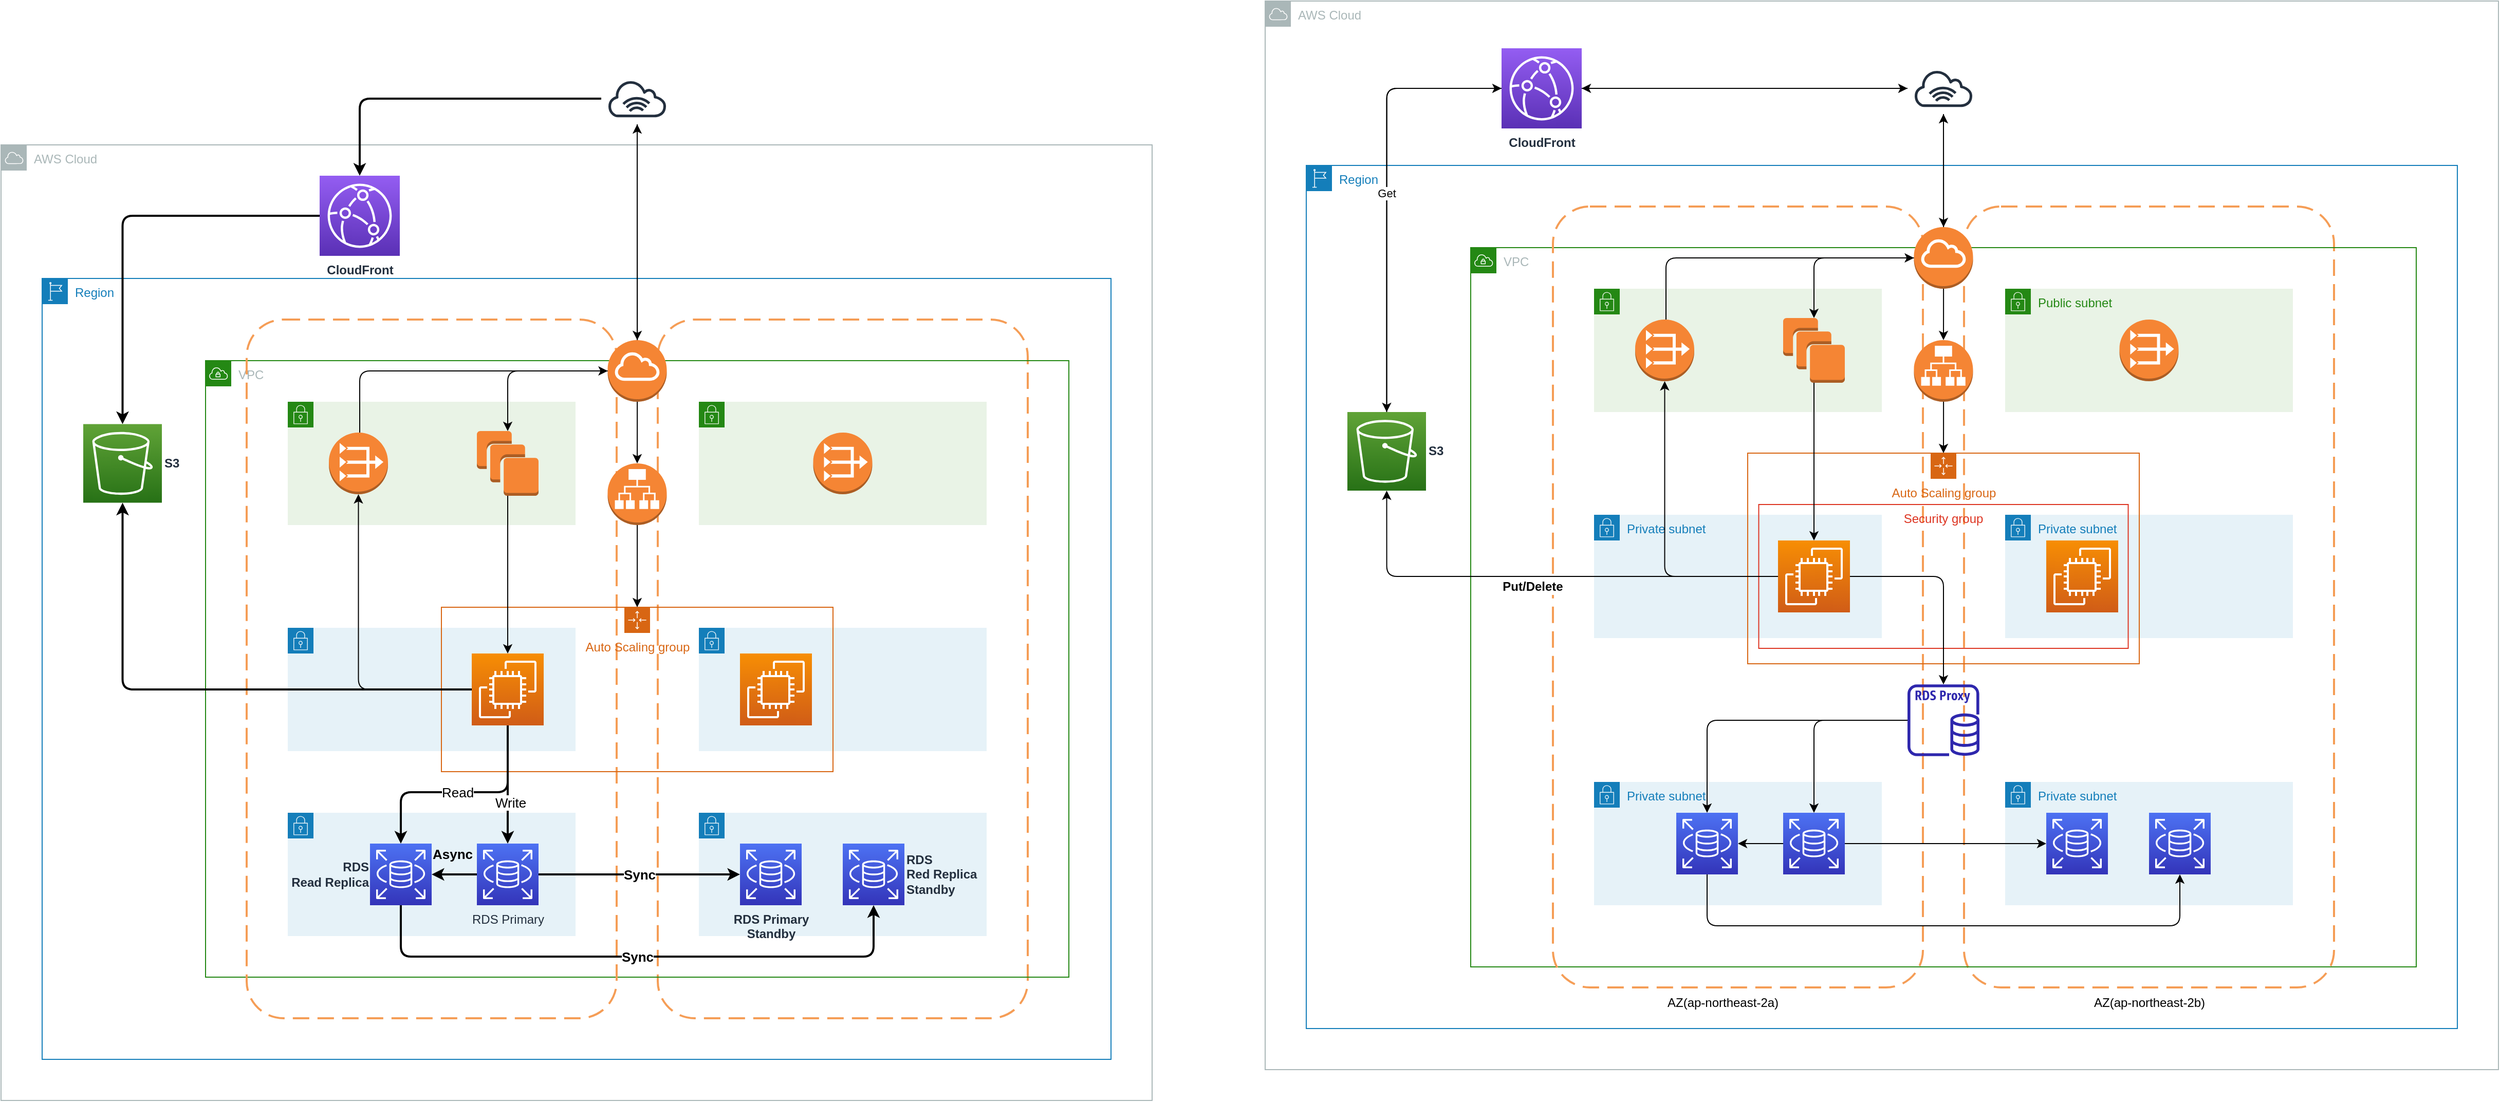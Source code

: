 <mxfile version="21.5.0" type="github">
  <diagram name="페이지-1" id="QqTQGsaNTkBBWMUroI7n">
    <mxGraphModel dx="2607" dy="2571" grid="1" gridSize="10" guides="1" tooltips="1" connect="1" arrows="1" fold="1" page="1" pageScale="1" pageWidth="827" pageHeight="1169" math="0" shadow="0">
      <root>
        <mxCell id="0" />
        <mxCell id="1" parent="0" />
        <mxCell id="NAskuRqZ72m_5OQ5X2t6-42" value="AWS Cloud" style="sketch=0;outlineConnect=0;gradientColor=none;html=1;whiteSpace=wrap;fontSize=12;fontStyle=0;shape=mxgraph.aws4.group;grIcon=mxgraph.aws4.group_aws_cloud;strokeColor=#AAB7B8;fillColor=none;verticalAlign=top;align=left;spacingLeft=30;fontColor=#AAB7B8;dashed=0;" vertex="1" parent="1">
          <mxGeometry x="1320" y="-40" width="1200" height="1040" as="geometry" />
        </mxCell>
        <mxCell id="r19DhhztpJvtwKlk5R9B-1" value="AWS Cloud" style="sketch=0;outlineConnect=0;gradientColor=none;html=1;whiteSpace=wrap;fontSize=12;fontStyle=0;shape=mxgraph.aws4.group;grIcon=mxgraph.aws4.group_aws_cloud;strokeColor=#AAB7B8;fillColor=none;verticalAlign=top;align=left;spacingLeft=30;fontColor=#AAB7B8;dashed=0;" parent="1" vertex="1">
          <mxGeometry x="90" y="100" width="1120" height="930" as="geometry" />
        </mxCell>
        <mxCell id="r19DhhztpJvtwKlk5R9B-2" value="Region" style="points=[[0,0],[0.25,0],[0.5,0],[0.75,0],[1,0],[1,0.25],[1,0.5],[1,0.75],[1,1],[0.75,1],[0.5,1],[0.25,1],[0,1],[0,0.75],[0,0.5],[0,0.25]];outlineConnect=0;gradientColor=none;html=1;whiteSpace=wrap;fontSize=12;fontStyle=0;container=1;pointerEvents=0;collapsible=0;recursiveResize=0;shape=mxgraph.aws4.group;grIcon=mxgraph.aws4.group_region;strokeColor=#147EBA;fillColor=none;verticalAlign=top;align=left;spacingLeft=30;fontColor=#147EBA;" parent="1" vertex="1">
          <mxGeometry x="130" y="230" width="1040" height="760" as="geometry" />
        </mxCell>
        <mxCell id="r19DhhztpJvtwKlk5R9B-3" value="" style="rounded=1;arcSize=10;dashed=1;strokeColor=#F59D56;fillColor=none;gradientColor=none;dashPattern=8 4;strokeWidth=2;" parent="r19DhhztpJvtwKlk5R9B-2" vertex="1">
          <mxGeometry x="599" y="40" width="360" height="680" as="geometry" />
        </mxCell>
        <mxCell id="r19DhhztpJvtwKlk5R9B-4" value="" style="points=[[0,0],[0.25,0],[0.5,0],[0.75,0],[1,0],[1,0.25],[1,0.5],[1,0.75],[1,1],[0.75,1],[0.5,1],[0.25,1],[0,1],[0,0.75],[0,0.5],[0,0.25]];outlineConnect=0;gradientColor=none;html=1;whiteSpace=wrap;fontSize=12;fontStyle=0;container=1;pointerEvents=0;collapsible=0;recursiveResize=0;shape=mxgraph.aws4.group;grIcon=mxgraph.aws4.group_security_group;grStroke=0;strokeColor=#147EBA;fillColor=#E6F2F8;verticalAlign=top;align=left;spacingLeft=30;fontColor=#147EBA;dashed=0;" parent="r19DhhztpJvtwKlk5R9B-2" vertex="1">
          <mxGeometry x="639" y="340" width="280" height="120" as="geometry" />
        </mxCell>
        <mxCell id="r19DhhztpJvtwKlk5R9B-5" value="VPC" style="points=[[0,0],[0.25,0],[0.5,0],[0.75,0],[1,0],[1,0.25],[1,0.5],[1,0.75],[1,1],[0.75,1],[0.5,1],[0.25,1],[0,1],[0,0.75],[0,0.5],[0,0.25]];outlineConnect=0;gradientColor=none;html=1;whiteSpace=wrap;fontSize=12;fontStyle=0;container=0;pointerEvents=0;collapsible=0;recursiveResize=0;shape=mxgraph.aws4.group;grIcon=mxgraph.aws4.group_vpc;strokeColor=#248814;fillColor=none;verticalAlign=top;align=left;spacingLeft=30;fontColor=#AAB7B8;dashed=0;" parent="r19DhhztpJvtwKlk5R9B-2" vertex="1">
          <mxGeometry x="159" y="80" width="840" height="600" as="geometry" />
        </mxCell>
        <mxCell id="r19DhhztpJvtwKlk5R9B-6" value="" style="sketch=0;points=[[0,0,0],[0.25,0,0],[0.5,0,0],[0.75,0,0],[1,0,0],[0,1,0],[0.25,1,0],[0.5,1,0],[0.75,1,0],[1,1,0],[0,0.25,0],[0,0.5,0],[0,0.75,0],[1,0.25,0],[1,0.5,0],[1,0.75,0]];outlineConnect=0;fontColor=#232F3E;gradientColor=#F78E04;gradientDirection=north;fillColor=#D05C17;strokeColor=#ffffff;dashed=0;verticalLabelPosition=bottom;verticalAlign=top;align=center;html=1;fontSize=12;fontStyle=0;aspect=fixed;shape=mxgraph.aws4.resourceIcon;resIcon=mxgraph.aws4.ec2;" parent="r19DhhztpJvtwKlk5R9B-2" vertex="1">
          <mxGeometry x="679" y="365" width="70" height="70" as="geometry" />
        </mxCell>
        <mxCell id="r19DhhztpJvtwKlk5R9B-7" value="" style="points=[[0,0],[0.25,0],[0.5,0],[0.75,0],[1,0],[1,0.25],[1,0.5],[1,0.75],[1,1],[0.75,1],[0.5,1],[0.25,1],[0,1],[0,0.75],[0,0.5],[0,0.25]];outlineConnect=0;gradientColor=none;html=1;whiteSpace=wrap;fontSize=12;fontStyle=0;container=1;pointerEvents=0;collapsible=0;recursiveResize=0;shape=mxgraph.aws4.group;grIcon=mxgraph.aws4.group_security_group;grStroke=0;strokeColor=#248814;fillColor=#E9F3E6;verticalAlign=top;align=left;spacingLeft=30;fontColor=#248814;dashed=0;" parent="r19DhhztpJvtwKlk5R9B-2" vertex="1">
          <mxGeometry x="639" y="120" width="280" height="120" as="geometry" />
        </mxCell>
        <mxCell id="r19DhhztpJvtwKlk5R9B-8" value="" style="outlineConnect=0;dashed=0;verticalLabelPosition=bottom;verticalAlign=top;align=center;html=1;shape=mxgraph.aws3.vpc_nat_gateway;fillColor=#F58534;gradientColor=none;" parent="r19DhhztpJvtwKlk5R9B-2" vertex="1">
          <mxGeometry x="750.25" y="150" width="57.5" height="60" as="geometry" />
        </mxCell>
        <mxCell id="r19DhhztpJvtwKlk5R9B-9" value="" style="points=[[0,0],[0.25,0],[0.5,0],[0.75,0],[1,0],[1,0.25],[1,0.5],[1,0.75],[1,1],[0.75,1],[0.5,1],[0.25,1],[0,1],[0,0.75],[0,0.5],[0,0.25]];outlineConnect=0;gradientColor=none;html=1;whiteSpace=wrap;fontSize=12;fontStyle=0;container=1;pointerEvents=0;collapsible=0;recursiveResize=0;shape=mxgraph.aws4.group;grIcon=mxgraph.aws4.group_security_group;grStroke=0;strokeColor=#147EBA;fillColor=#E6F2F8;verticalAlign=top;align=left;spacingLeft=30;fontColor=#147EBA;dashed=0;" parent="r19DhhztpJvtwKlk5R9B-2" vertex="1">
          <mxGeometry x="639" y="520" width="280" height="120" as="geometry" />
        </mxCell>
        <mxCell id="r19DhhztpJvtwKlk5R9B-10" value="RDS Primary&lt;br&gt;Standby" style="sketch=0;points=[[0,0,0],[0.25,0,0],[0.5,0,0],[0.75,0,0],[1,0,0],[0,1,0],[0.25,1,0],[0.5,1,0],[0.75,1,0],[1,1,0],[0,0.25,0],[0,0.5,0],[0,0.75,0],[1,0.25,0],[1,0.5,0],[1,0.75,0]];outlineConnect=0;fontColor=#232F3E;gradientColor=#4D72F3;gradientDirection=north;fillColor=#3334B9;strokeColor=#ffffff;dashed=0;verticalLabelPosition=bottom;verticalAlign=top;align=center;html=1;fontSize=12;fontStyle=1;aspect=fixed;shape=mxgraph.aws4.resourceIcon;resIcon=mxgraph.aws4.rds;" parent="r19DhhztpJvtwKlk5R9B-2" vertex="1">
          <mxGeometry x="679" y="550" width="60" height="60" as="geometry" />
        </mxCell>
        <mxCell id="r19DhhztpJvtwKlk5R9B-11" value="RDS&lt;br&gt;Red Replica&lt;br&gt;Standby" style="sketch=0;points=[[0,0,0],[0.25,0,0],[0.5,0,0],[0.75,0,0],[1,0,0],[0,1,0],[0.25,1,0],[0.5,1,0],[0.75,1,0],[1,1,0],[0,0.25,0],[0,0.5,0],[0,0.75,0],[1,0.25,0],[1,0.5,0],[1,0.75,0]];outlineConnect=0;fontColor=#232F3E;gradientColor=#4D72F3;gradientDirection=north;fillColor=#3334B9;strokeColor=#ffffff;dashed=0;verticalLabelPosition=middle;verticalAlign=middle;align=left;html=1;fontSize=12;fontStyle=1;aspect=fixed;shape=mxgraph.aws4.resourceIcon;resIcon=mxgraph.aws4.rds;labelPosition=right;" parent="r19DhhztpJvtwKlk5R9B-2" vertex="1">
          <mxGeometry x="779" y="550" width="60" height="60" as="geometry" />
        </mxCell>
        <mxCell id="r19DhhztpJvtwKlk5R9B-12" value="" style="rounded=1;arcSize=10;dashed=1;strokeColor=#F59D56;fillColor=none;gradientColor=none;dashPattern=8 4;strokeWidth=2;" parent="r19DhhztpJvtwKlk5R9B-2" vertex="1">
          <mxGeometry x="199" y="40" width="360" height="680" as="geometry" />
        </mxCell>
        <mxCell id="r19DhhztpJvtwKlk5R9B-13" value="" style="points=[[0,0],[0.25,0],[0.5,0],[0.75,0],[1,0],[1,0.25],[1,0.5],[1,0.75],[1,1],[0.75,1],[0.5,1],[0.25,1],[0,1],[0,0.75],[0,0.5],[0,0.25]];outlineConnect=0;gradientColor=none;html=1;whiteSpace=wrap;fontSize=12;fontStyle=0;container=1;pointerEvents=0;collapsible=0;recursiveResize=0;shape=mxgraph.aws4.group;grIcon=mxgraph.aws4.group_security_group;grStroke=0;strokeColor=#248814;fillColor=#E9F3E6;verticalAlign=top;align=left;spacingLeft=30;fontColor=#248814;dashed=0;" parent="r19DhhztpJvtwKlk5R9B-2" vertex="1">
          <mxGeometry x="239" y="120" width="280" height="120" as="geometry" />
        </mxCell>
        <mxCell id="r19DhhztpJvtwKlk5R9B-14" value="" style="outlineConnect=0;dashed=0;verticalLabelPosition=bottom;verticalAlign=top;align=center;html=1;shape=mxgraph.aws3.instances;fillColor=#F58534;gradientColor=none;" parent="r19DhhztpJvtwKlk5R9B-13" vertex="1">
          <mxGeometry x="184" y="28.5" width="60" height="63" as="geometry" />
        </mxCell>
        <mxCell id="r19DhhztpJvtwKlk5R9B-15" value="" style="points=[[0,0],[0.25,0],[0.5,0],[0.75,0],[1,0],[1,0.25],[1,0.5],[1,0.75],[1,1],[0.75,1],[0.5,1],[0.25,1],[0,1],[0,0.75],[0,0.5],[0,0.25]];outlineConnect=0;gradientColor=none;html=1;whiteSpace=wrap;fontSize=12;fontStyle=0;container=1;pointerEvents=0;collapsible=0;recursiveResize=0;shape=mxgraph.aws4.group;grIcon=mxgraph.aws4.group_security_group;grStroke=0;strokeColor=#147EBA;fillColor=#E6F2F8;verticalAlign=top;align=left;spacingLeft=30;fontColor=#147EBA;dashed=0;" parent="r19DhhztpJvtwKlk5R9B-2" vertex="1">
          <mxGeometry x="239" y="340" width="280" height="120" as="geometry" />
        </mxCell>
        <mxCell id="r19DhhztpJvtwKlk5R9B-16" value="" style="outlineConnect=0;dashed=0;verticalLabelPosition=bottom;verticalAlign=top;align=center;html=1;shape=mxgraph.aws3.vpc_nat_gateway;fillColor=#F58534;gradientColor=none;" parent="r19DhhztpJvtwKlk5R9B-2" vertex="1">
          <mxGeometry x="279" y="150" width="57.5" height="60" as="geometry" />
        </mxCell>
        <mxCell id="r19DhhztpJvtwKlk5R9B-17" value="Auto Scaling group" style="points=[[0,0],[0.25,0],[0.5,0],[0.75,0],[1,0],[1,0.25],[1,0.5],[1,0.75],[1,1],[0.75,1],[0.5,1],[0.25,1],[0,1],[0,0.75],[0,0.5],[0,0.25]];outlineConnect=0;gradientColor=none;html=1;whiteSpace=wrap;fontSize=12;fontStyle=0;container=1;pointerEvents=0;collapsible=0;recursiveResize=0;shape=mxgraph.aws4.groupCenter;grIcon=mxgraph.aws4.group_auto_scaling_group;grStroke=1;strokeColor=#D86613;fillColor=none;verticalAlign=top;align=center;fontColor=#D86613;spacingTop=25;" parent="r19DhhztpJvtwKlk5R9B-2" vertex="1">
          <mxGeometry x="388.5" y="320" width="381" height="160" as="geometry" />
        </mxCell>
        <mxCell id="r19DhhztpJvtwKlk5R9B-18" style="edgeStyle=orthogonalEdgeStyle;rounded=1;orthogonalLoop=1;jettySize=auto;html=1;" parent="r19DhhztpJvtwKlk5R9B-2" source="r19DhhztpJvtwKlk5R9B-31" target="r19DhhztpJvtwKlk5R9B-16" edge="1">
          <mxGeometry relative="1" as="geometry" />
        </mxCell>
        <mxCell id="r19DhhztpJvtwKlk5R9B-19" style="edgeStyle=orthogonalEdgeStyle;rounded=0;orthogonalLoop=1;jettySize=auto;html=1;" parent="r19DhhztpJvtwKlk5R9B-2" source="r19DhhztpJvtwKlk5R9B-14" target="r19DhhztpJvtwKlk5R9B-31" edge="1">
          <mxGeometry relative="1" as="geometry" />
        </mxCell>
        <mxCell id="r19DhhztpJvtwKlk5R9B-20" value="" style="outlineConnect=0;dashed=0;verticalLabelPosition=bottom;verticalAlign=top;align=center;html=1;shape=mxgraph.aws3.internet_gateway;fillColor=#F58534;gradientColor=none;" parent="r19DhhztpJvtwKlk5R9B-2" vertex="1">
          <mxGeometry x="550.25" y="60" width="57.5" height="60" as="geometry" />
        </mxCell>
        <mxCell id="r19DhhztpJvtwKlk5R9B-21" style="edgeStyle=orthogonalEdgeStyle;rounded=1;orthogonalLoop=1;jettySize=auto;html=1;entryX=0;entryY=0.5;entryDx=0;entryDy=0;entryPerimeter=0;" parent="r19DhhztpJvtwKlk5R9B-2" source="r19DhhztpJvtwKlk5R9B-16" target="r19DhhztpJvtwKlk5R9B-20" edge="1">
          <mxGeometry relative="1" as="geometry">
            <Array as="points">
              <mxPoint x="309" y="90" />
            </Array>
          </mxGeometry>
        </mxCell>
        <mxCell id="r19DhhztpJvtwKlk5R9B-22" style="edgeStyle=orthogonalEdgeStyle;rounded=1;orthogonalLoop=1;jettySize=auto;html=1;" parent="r19DhhztpJvtwKlk5R9B-2" source="r19DhhztpJvtwKlk5R9B-20" target="r19DhhztpJvtwKlk5R9B-14" edge="1">
          <mxGeometry relative="1" as="geometry" />
        </mxCell>
        <mxCell id="r19DhhztpJvtwKlk5R9B-23" value="" style="points=[[0,0],[0.25,0],[0.5,0],[0.75,0],[1,0],[1,0.25],[1,0.5],[1,0.75],[1,1],[0.75,1],[0.5,1],[0.25,1],[0,1],[0,0.75],[0,0.5],[0,0.25]];outlineConnect=0;gradientColor=none;html=1;whiteSpace=wrap;fontSize=12;fontStyle=0;container=1;pointerEvents=0;collapsible=0;recursiveResize=0;shape=mxgraph.aws4.group;grIcon=mxgraph.aws4.group_security_group;grStroke=0;strokeColor=#147EBA;fillColor=#E6F2F8;verticalAlign=top;align=left;spacingLeft=30;fontColor=#147EBA;dashed=0;" parent="r19DhhztpJvtwKlk5R9B-2" vertex="1">
          <mxGeometry x="239" y="520" width="280" height="120" as="geometry" />
        </mxCell>
        <mxCell id="r19DhhztpJvtwKlk5R9B-24" value="" style="outlineConnect=0;dashed=0;verticalLabelPosition=middle;verticalAlign=middle;align=left;html=1;shape=mxgraph.aws3.application_load_balancer;fillColor=#F58534;gradientColor=none;labelPosition=right;" parent="r19DhhztpJvtwKlk5R9B-2" vertex="1">
          <mxGeometry x="550.25" y="180" width="57.5" height="60" as="geometry" />
        </mxCell>
        <mxCell id="r19DhhztpJvtwKlk5R9B-25" style="edgeStyle=orthogonalEdgeStyle;rounded=0;orthogonalLoop=1;jettySize=auto;html=1;" parent="r19DhhztpJvtwKlk5R9B-2" source="r19DhhztpJvtwKlk5R9B-24" target="r19DhhztpJvtwKlk5R9B-17" edge="1">
          <mxGeometry relative="1" as="geometry" />
        </mxCell>
        <mxCell id="r19DhhztpJvtwKlk5R9B-26" style="edgeStyle=orthogonalEdgeStyle;rounded=0;orthogonalLoop=1;jettySize=auto;html=1;entryX=0.5;entryY=0;entryDx=0;entryDy=0;entryPerimeter=0;" parent="r19DhhztpJvtwKlk5R9B-2" source="r19DhhztpJvtwKlk5R9B-20" target="r19DhhztpJvtwKlk5R9B-24" edge="1">
          <mxGeometry relative="1" as="geometry" />
        </mxCell>
        <mxCell id="r19DhhztpJvtwKlk5R9B-27" value="Async" style="edgeStyle=orthogonalEdgeStyle;rounded=0;orthogonalLoop=1;jettySize=auto;html=1;labelBackgroundColor=none;fontSize=13;fontStyle=1;strokeWidth=2;" parent="r19DhhztpJvtwKlk5R9B-2" source="r19DhhztpJvtwKlk5R9B-28" target="r19DhhztpJvtwKlk5R9B-34" edge="1">
          <mxGeometry x="0.091" y="-20" relative="1" as="geometry">
            <mxPoint as="offset" />
          </mxGeometry>
        </mxCell>
        <mxCell id="r19DhhztpJvtwKlk5R9B-28" value="RDS Primary" style="sketch=0;points=[[0,0,0],[0.25,0,0],[0.5,0,0],[0.75,0,0],[1,0,0],[0,1,0],[0.25,1,0],[0.5,1,0],[0.75,1,0],[1,1,0],[0,0.25,0],[0,0.5,0],[0,0.75,0],[1,0.25,0],[1,0.5,0],[1,0.75,0]];outlineConnect=0;fontColor=#232F3E;gradientColor=#4D72F3;gradientDirection=north;fillColor=#3334B9;strokeColor=#ffffff;dashed=0;verticalLabelPosition=bottom;verticalAlign=top;align=center;html=1;fontSize=12;fontStyle=0;aspect=fixed;shape=mxgraph.aws4.resourceIcon;resIcon=mxgraph.aws4.rds;" parent="r19DhhztpJvtwKlk5R9B-2" vertex="1">
          <mxGeometry x="423" y="550" width="60" height="60" as="geometry" />
        </mxCell>
        <mxCell id="r19DhhztpJvtwKlk5R9B-29" value="Read" style="edgeStyle=orthogonalEdgeStyle;rounded=1;orthogonalLoop=1;jettySize=auto;html=1;fontSize=13;strokeWidth=2;" parent="r19DhhztpJvtwKlk5R9B-2" source="r19DhhztpJvtwKlk5R9B-31" target="r19DhhztpJvtwKlk5R9B-34" edge="1">
          <mxGeometry x="0.043" relative="1" as="geometry">
            <Array as="points">
              <mxPoint x="453" y="500" />
              <mxPoint x="349" y="500" />
            </Array>
            <mxPoint as="offset" />
          </mxGeometry>
        </mxCell>
        <mxCell id="r19DhhztpJvtwKlk5R9B-30" style="edgeStyle=orthogonalEdgeStyle;rounded=1;orthogonalLoop=1;jettySize=auto;html=1;strokeWidth=2;" parent="r19DhhztpJvtwKlk5R9B-2" source="r19DhhztpJvtwKlk5R9B-31" target="r19DhhztpJvtwKlk5R9B-33" edge="1">
          <mxGeometry relative="1" as="geometry" />
        </mxCell>
        <mxCell id="r19DhhztpJvtwKlk5R9B-31" value="" style="sketch=0;points=[[0,0,0],[0.25,0,0],[0.5,0,0],[0.75,0,0],[1,0,0],[0,1,0],[0.25,1,0],[0.5,1,0],[0.75,1,0],[1,1,0],[0,0.25,0],[0,0.5,0],[0,0.75,0],[1,0.25,0],[1,0.5,0],[1,0.75,0]];outlineConnect=0;fontColor=#232F3E;gradientColor=#F78E04;gradientDirection=north;fillColor=#D05C17;strokeColor=#ffffff;dashed=0;verticalLabelPosition=bottom;verticalAlign=top;align=center;html=1;fontSize=12;fontStyle=0;aspect=fixed;shape=mxgraph.aws4.resourceIcon;resIcon=mxgraph.aws4.ec2;" parent="r19DhhztpJvtwKlk5R9B-2" vertex="1">
          <mxGeometry x="418" y="365" width="70" height="70" as="geometry" />
        </mxCell>
        <mxCell id="r19DhhztpJvtwKlk5R9B-32" value="Write" style="edgeStyle=orthogonalEdgeStyle;rounded=0;orthogonalLoop=1;jettySize=auto;html=1;entryX=0.5;entryY=0;entryDx=0;entryDy=0;entryPerimeter=0;align=left;fontSize=13;strokeWidth=2;" parent="r19DhhztpJvtwKlk5R9B-2" source="r19DhhztpJvtwKlk5R9B-31" target="r19DhhztpJvtwKlk5R9B-28" edge="1">
          <mxGeometry x="0.304" y="-14" relative="1" as="geometry">
            <mxPoint as="offset" />
          </mxGeometry>
        </mxCell>
        <mxCell id="r19DhhztpJvtwKlk5R9B-33" value="&lt;b&gt;S3&lt;/b&gt;" style="sketch=0;points=[[0,0,0],[0.25,0,0],[0.5,0,0],[0.75,0,0],[1,0,0],[0,1,0],[0.25,1,0],[0.5,1,0],[0.75,1,0],[1,1,0],[0,0.25,0],[0,0.5,0],[0,0.75,0],[1,0.25,0],[1,0.5,0],[1,0.75,0]];outlineConnect=0;fontColor=#232F3E;gradientColor=#60A337;gradientDirection=north;fillColor=#277116;strokeColor=#ffffff;dashed=0;verticalLabelPosition=middle;verticalAlign=middle;align=left;html=1;fontSize=12;fontStyle=0;aspect=fixed;shape=mxgraph.aws4.resourceIcon;resIcon=mxgraph.aws4.s3;labelPosition=right;" parent="r19DhhztpJvtwKlk5R9B-2" vertex="1">
          <mxGeometry x="40" y="141.75" width="76.5" height="76.5" as="geometry" />
        </mxCell>
        <mxCell id="r19DhhztpJvtwKlk5R9B-34" value="RDS&lt;br&gt;Read Replica" style="sketch=0;points=[[0,0,0],[0.25,0,0],[0.5,0,0],[0.75,0,0],[1,0,0],[0,1,0],[0.25,1,0],[0.5,1,0],[0.75,1,0],[1,1,0],[0,0.25,0],[0,0.5,0],[0,0.75,0],[1,0.25,0],[1,0.5,0],[1,0.75,0]];outlineConnect=0;fontColor=#232F3E;gradientColor=#4D72F3;gradientDirection=north;fillColor=#3334B9;strokeColor=#ffffff;dashed=0;verticalLabelPosition=middle;verticalAlign=middle;align=right;html=1;fontSize=12;fontStyle=1;aspect=fixed;shape=mxgraph.aws4.resourceIcon;resIcon=mxgraph.aws4.rds;labelPosition=left;" parent="r19DhhztpJvtwKlk5R9B-2" vertex="1">
          <mxGeometry x="319" y="550" width="60" height="60" as="geometry" />
        </mxCell>
        <mxCell id="r19DhhztpJvtwKlk5R9B-35" value="Sync" style="edgeStyle=orthogonalEdgeStyle;rounded=1;orthogonalLoop=1;jettySize=auto;html=1;entryX=0.5;entryY=1;entryDx=0;entryDy=0;entryPerimeter=0;fontSize=13;fontStyle=1;strokeWidth=2;" parent="r19DhhztpJvtwKlk5R9B-2" source="r19DhhztpJvtwKlk5R9B-34" target="r19DhhztpJvtwKlk5R9B-11" edge="1">
          <mxGeometry relative="1" as="geometry">
            <Array as="points">
              <mxPoint x="349" y="660" />
              <mxPoint x="809" y="660" />
            </Array>
          </mxGeometry>
        </mxCell>
        <mxCell id="r19DhhztpJvtwKlk5R9B-36" value="Sync" style="edgeStyle=orthogonalEdgeStyle;rounded=0;orthogonalLoop=1;jettySize=auto;html=1;entryX=0;entryY=0.5;entryDx=0;entryDy=0;entryPerimeter=0;fontSize=13;fontStyle=1;strokeWidth=2;" parent="r19DhhztpJvtwKlk5R9B-2" source="r19DhhztpJvtwKlk5R9B-28" target="r19DhhztpJvtwKlk5R9B-10" edge="1">
          <mxGeometry relative="1" as="geometry" />
        </mxCell>
        <mxCell id="r19DhhztpJvtwKlk5R9B-37" style="edgeStyle=orthogonalEdgeStyle;rounded=0;orthogonalLoop=1;jettySize=auto;html=1;" parent="1" source="r19DhhztpJvtwKlk5R9B-39" target="r19DhhztpJvtwKlk5R9B-20" edge="1">
          <mxGeometry relative="1" as="geometry" />
        </mxCell>
        <mxCell id="r19DhhztpJvtwKlk5R9B-38" style="edgeStyle=orthogonalEdgeStyle;rounded=1;orthogonalLoop=1;jettySize=auto;html=1;strokeWidth=2;" parent="1" source="r19DhhztpJvtwKlk5R9B-39" target="r19DhhztpJvtwKlk5R9B-42" edge="1">
          <mxGeometry relative="1" as="geometry" />
        </mxCell>
        <mxCell id="r19DhhztpJvtwKlk5R9B-39" value="" style="sketch=0;outlineConnect=0;fontColor=#232F3E;gradientColor=none;strokeColor=#232F3E;fillColor=#ffffff;dashed=0;verticalLabelPosition=bottom;verticalAlign=top;align=center;html=1;fontSize=12;fontStyle=0;shape=mxgraph.aws4.resourceIcon;resIcon=mxgraph.aws4.internet_alt1;" parent="1" vertex="1">
          <mxGeometry x="674" y="30" width="70" height="50" as="geometry" />
        </mxCell>
        <mxCell id="r19DhhztpJvtwKlk5R9B-40" style="edgeStyle=orthogonalEdgeStyle;rounded=0;orthogonalLoop=1;jettySize=auto;html=1;" parent="1" source="r19DhhztpJvtwKlk5R9B-20" target="r19DhhztpJvtwKlk5R9B-39" edge="1">
          <mxGeometry relative="1" as="geometry" />
        </mxCell>
        <mxCell id="r19DhhztpJvtwKlk5R9B-41" style="edgeStyle=orthogonalEdgeStyle;rounded=1;orthogonalLoop=1;jettySize=auto;html=1;strokeWidth=2;" parent="1" source="r19DhhztpJvtwKlk5R9B-42" target="r19DhhztpJvtwKlk5R9B-33" edge="1">
          <mxGeometry relative="1" as="geometry" />
        </mxCell>
        <mxCell id="r19DhhztpJvtwKlk5R9B-42" value="&lt;b&gt;CloudFront&lt;/b&gt;" style="sketch=0;points=[[0,0,0],[0.25,0,0],[0.5,0,0],[0.75,0,0],[1,0,0],[0,1,0],[0.25,1,0],[0.5,1,0],[0.75,1,0],[1,1,0],[0,0.25,0],[0,0.5,0],[0,0.75,0],[1,0.25,0],[1,0.5,0],[1,0.75,0]];outlineConnect=0;fontColor=#232F3E;gradientColor=#945DF2;gradientDirection=north;fillColor=#5A30B5;strokeColor=#ffffff;dashed=0;verticalLabelPosition=bottom;verticalAlign=top;align=center;html=1;fontSize=12;fontStyle=0;aspect=fixed;shape=mxgraph.aws4.resourceIcon;resIcon=mxgraph.aws4.cloudfront;" parent="1" vertex="1">
          <mxGeometry x="400" y="130" width="78" height="78" as="geometry" />
        </mxCell>
        <mxCell id="NAskuRqZ72m_5OQ5X2t6-1" value="Region" style="points=[[0,0],[0.25,0],[0.5,0],[0.75,0],[1,0],[1,0.25],[1,0.5],[1,0.75],[1,1],[0.75,1],[0.5,1],[0.25,1],[0,1],[0,0.75],[0,0.5],[0,0.25]];outlineConnect=0;gradientColor=none;html=1;whiteSpace=wrap;fontSize=12;fontStyle=0;container=0;pointerEvents=0;collapsible=0;recursiveResize=0;shape=mxgraph.aws4.group;grIcon=mxgraph.aws4.group_region;strokeColor=#147EBA;fillColor=none;verticalAlign=top;align=left;spacingLeft=30;fontColor=#147EBA;" vertex="1" parent="1">
          <mxGeometry x="1360" y="120" width="1120" height="840" as="geometry" />
        </mxCell>
        <mxCell id="NAskuRqZ72m_5OQ5X2t6-39" style="edgeStyle=orthogonalEdgeStyle;rounded=0;orthogonalLoop=1;jettySize=auto;html=1;" edge="1" parent="1" source="NAskuRqZ72m_5OQ5X2t6-40" target="NAskuRqZ72m_5OQ5X2t6-14">
          <mxGeometry relative="1" as="geometry" />
        </mxCell>
        <mxCell id="NAskuRqZ72m_5OQ5X2t6-49" style="edgeStyle=orthogonalEdgeStyle;rounded=0;orthogonalLoop=1;jettySize=auto;html=1;" edge="1" parent="1" source="NAskuRqZ72m_5OQ5X2t6-40" target="NAskuRqZ72m_5OQ5X2t6-43">
          <mxGeometry relative="1" as="geometry" />
        </mxCell>
        <mxCell id="NAskuRqZ72m_5OQ5X2t6-40" value="" style="sketch=0;outlineConnect=0;fontColor=#232F3E;gradientColor=none;strokeColor=#232F3E;fillColor=#ffffff;dashed=0;verticalLabelPosition=bottom;verticalAlign=top;align=center;html=1;fontSize=12;fontStyle=0;shape=mxgraph.aws4.resourceIcon;resIcon=mxgraph.aws4.internet_alt1;" vertex="1" parent="1">
          <mxGeometry x="1945" y="20" width="70" height="50" as="geometry" />
        </mxCell>
        <mxCell id="NAskuRqZ72m_5OQ5X2t6-41" style="edgeStyle=orthogonalEdgeStyle;rounded=0;orthogonalLoop=1;jettySize=auto;html=1;" edge="1" parent="1" source="NAskuRqZ72m_5OQ5X2t6-14" target="NAskuRqZ72m_5OQ5X2t6-40">
          <mxGeometry relative="1" as="geometry" />
        </mxCell>
        <mxCell id="NAskuRqZ72m_5OQ5X2t6-48" style="edgeStyle=orthogonalEdgeStyle;rounded=1;orthogonalLoop=1;jettySize=auto;html=1;entryX=0.5;entryY=0;entryDx=0;entryDy=0;entryPerimeter=0;" edge="1" parent="1" source="NAskuRqZ72m_5OQ5X2t6-43" target="NAskuRqZ72m_5OQ5X2t6-44">
          <mxGeometry relative="1" as="geometry" />
        </mxCell>
        <mxCell id="NAskuRqZ72m_5OQ5X2t6-50" style="edgeStyle=orthogonalEdgeStyle;rounded=0;orthogonalLoop=1;jettySize=auto;html=1;" edge="1" parent="1" source="NAskuRqZ72m_5OQ5X2t6-43" target="NAskuRqZ72m_5OQ5X2t6-40">
          <mxGeometry relative="1" as="geometry" />
        </mxCell>
        <mxCell id="NAskuRqZ72m_5OQ5X2t6-43" value="&lt;b&gt;CloudFront&lt;/b&gt;" style="sketch=0;points=[[0,0,0],[0.25,0,0],[0.5,0,0],[0.75,0,0],[1,0,0],[0,1,0],[0.25,1,0],[0.5,1,0],[0.75,1,0],[1,1,0],[0,0.25,0],[0,0.5,0],[0,0.75,0],[1,0.25,0],[1,0.5,0],[1,0.75,0]];outlineConnect=0;fontColor=#232F3E;gradientColor=#945DF2;gradientDirection=north;fillColor=#5A30B5;strokeColor=#ffffff;dashed=0;verticalLabelPosition=bottom;verticalAlign=top;align=center;html=1;fontSize=12;fontStyle=0;aspect=fixed;shape=mxgraph.aws4.resourceIcon;resIcon=mxgraph.aws4.cloudfront;" vertex="1" parent="1">
          <mxGeometry x="1550" y="6" width="78" height="78" as="geometry" />
        </mxCell>
        <mxCell id="NAskuRqZ72m_5OQ5X2t6-47" value="Get" style="edgeStyle=orthogonalEdgeStyle;rounded=1;orthogonalLoop=1;jettySize=auto;html=1;entryX=0;entryY=0.5;entryDx=0;entryDy=0;entryPerimeter=0;exitX=0.5;exitY=0;exitDx=0;exitDy=0;exitPerimeter=0;" edge="1" parent="1" source="NAskuRqZ72m_5OQ5X2t6-44" target="NAskuRqZ72m_5OQ5X2t6-43">
          <mxGeometry relative="1" as="geometry">
            <Array as="points">
              <mxPoint x="1438" y="45" />
            </Array>
          </mxGeometry>
        </mxCell>
        <mxCell id="NAskuRqZ72m_5OQ5X2t6-44" value="&lt;b&gt;S3&lt;/b&gt;" style="sketch=0;points=[[0,0,0],[0.25,0,0],[0.5,0,0],[0.75,0,0],[1,0,0],[0,1,0],[0.25,1,0],[0.5,1,0],[0.75,1,0],[1,1,0],[0,0.25,0],[0,0.5,0],[0,0.75,0],[1,0.25,0],[1,0.5,0],[1,0.75,0]];outlineConnect=0;fontColor=#232F3E;gradientColor=#60A337;gradientDirection=north;fillColor=#277116;strokeColor=#ffffff;dashed=0;verticalLabelPosition=middle;verticalAlign=middle;align=left;html=1;fontSize=12;fontStyle=0;aspect=fixed;shape=mxgraph.aws4.resourceIcon;resIcon=mxgraph.aws4.s3;labelPosition=right;" vertex="1" parent="1">
          <mxGeometry x="1400" y="360" width="76.5" height="76.5" as="geometry" />
        </mxCell>
        <mxCell id="NAskuRqZ72m_5OQ5X2t6-2" value="" style="rounded=1;arcSize=10;dashed=1;strokeColor=#F59D56;fillColor=none;gradientColor=none;dashPattern=8 4;strokeWidth=2;" vertex="1" parent="1">
          <mxGeometry x="2000" y="160" width="360" height="760" as="geometry" />
        </mxCell>
        <mxCell id="NAskuRqZ72m_5OQ5X2t6-3" value="Private subnet" style="points=[[0,0],[0.25,0],[0.5,0],[0.75,0],[1,0],[1,0.25],[1,0.5],[1,0.75],[1,1],[0.75,1],[0.5,1],[0.25,1],[0,1],[0,0.75],[0,0.5],[0,0.25]];outlineConnect=0;gradientColor=none;html=1;whiteSpace=wrap;fontSize=12;fontStyle=0;container=1;pointerEvents=0;collapsible=0;recursiveResize=0;shape=mxgraph.aws4.group;grIcon=mxgraph.aws4.group_security_group;grStroke=0;strokeColor=#147EBA;fillColor=#E6F2F8;verticalAlign=top;align=left;spacingLeft=30;fontColor=#147EBA;dashed=0;" vertex="1" parent="1">
          <mxGeometry x="2040" y="460" width="280" height="120" as="geometry" />
        </mxCell>
        <mxCell id="NAskuRqZ72m_5OQ5X2t6-4" value="VPC" style="points=[[0,0],[0.25,0],[0.5,0],[0.75,0],[1,0],[1,0.25],[1,0.5],[1,0.75],[1,1],[0.75,1],[0.5,1],[0.25,1],[0,1],[0,0.75],[0,0.5],[0,0.25]];outlineConnect=0;gradientColor=none;html=1;whiteSpace=wrap;fontSize=12;fontStyle=0;container=1;pointerEvents=0;collapsible=0;recursiveResize=0;shape=mxgraph.aws4.group;grIcon=mxgraph.aws4.group_vpc;strokeColor=#248814;fillColor=none;verticalAlign=top;align=left;spacingLeft=30;fontColor=#AAB7B8;dashed=0;" vertex="1" parent="1">
          <mxGeometry x="1520" y="200" width="920" height="700" as="geometry" />
        </mxCell>
        <mxCell id="NAskuRqZ72m_5OQ5X2t6-5" value="" style="rounded=1;arcSize=10;dashed=1;strokeColor=#F59D56;fillColor=none;gradientColor=none;dashPattern=8 4;strokeWidth=2;" vertex="1" parent="NAskuRqZ72m_5OQ5X2t6-4">
          <mxGeometry x="80" y="-40" width="360" height="760" as="geometry" />
        </mxCell>
        <mxCell id="NAskuRqZ72m_5OQ5X2t6-6" value="" style="points=[[0,0],[0.25,0],[0.5,0],[0.75,0],[1,0],[1,0.25],[1,0.5],[1,0.75],[1,1],[0.75,1],[0.5,1],[0.25,1],[0,1],[0,0.75],[0,0.5],[0,0.25]];outlineConnect=0;gradientColor=none;html=1;whiteSpace=wrap;fontSize=12;fontStyle=0;container=1;pointerEvents=0;collapsible=0;recursiveResize=0;shape=mxgraph.aws4.group;grIcon=mxgraph.aws4.group_security_group;grStroke=0;strokeColor=#248814;fillColor=#E9F3E6;verticalAlign=top;align=left;spacingLeft=30;fontColor=#248814;dashed=0;" vertex="1" parent="NAskuRqZ72m_5OQ5X2t6-4">
          <mxGeometry x="120" y="40" width="280" height="120" as="geometry" />
        </mxCell>
        <mxCell id="NAskuRqZ72m_5OQ5X2t6-7" value="" style="outlineConnect=0;dashed=0;verticalLabelPosition=bottom;verticalAlign=top;align=center;html=1;shape=mxgraph.aws3.instances;fillColor=#F58534;gradientColor=none;" vertex="1" parent="NAskuRqZ72m_5OQ5X2t6-6">
          <mxGeometry x="184" y="28.5" width="60" height="63" as="geometry" />
        </mxCell>
        <mxCell id="NAskuRqZ72m_5OQ5X2t6-8" value="Private subnet" style="points=[[0,0],[0.25,0],[0.5,0],[0.75,0],[1,0],[1,0.25],[1,0.5],[1,0.75],[1,1],[0.75,1],[0.5,1],[0.25,1],[0,1],[0,0.75],[0,0.5],[0,0.25]];outlineConnect=0;gradientColor=none;html=1;whiteSpace=wrap;fontSize=12;fontStyle=0;container=1;pointerEvents=0;collapsible=0;recursiveResize=0;shape=mxgraph.aws4.group;grIcon=mxgraph.aws4.group_security_group;grStroke=0;strokeColor=#147EBA;fillColor=#E6F2F8;verticalAlign=top;align=left;spacingLeft=30;fontColor=#147EBA;dashed=0;" vertex="1" parent="NAskuRqZ72m_5OQ5X2t6-4">
          <mxGeometry x="120" y="260" width="280" height="120" as="geometry" />
        </mxCell>
        <mxCell id="NAskuRqZ72m_5OQ5X2t6-9" value="" style="outlineConnect=0;dashed=0;verticalLabelPosition=bottom;verticalAlign=top;align=center;html=1;shape=mxgraph.aws3.vpc_nat_gateway;fillColor=#F58534;gradientColor=none;" vertex="1" parent="NAskuRqZ72m_5OQ5X2t6-4">
          <mxGeometry x="160" y="70" width="57.5" height="60" as="geometry" />
        </mxCell>
        <mxCell id="NAskuRqZ72m_5OQ5X2t6-10" value="Auto Scaling group" style="points=[[0,0],[0.25,0],[0.5,0],[0.75,0],[1,0],[1,0.25],[1,0.5],[1,0.75],[1,1],[0.75,1],[0.5,1],[0.25,1],[0,1],[0,0.75],[0,0.5],[0,0.25]];outlineConnect=0;gradientColor=none;html=1;whiteSpace=wrap;fontSize=12;fontStyle=0;container=1;pointerEvents=0;collapsible=0;recursiveResize=0;shape=mxgraph.aws4.groupCenter;grIcon=mxgraph.aws4.group_auto_scaling_group;grStroke=1;strokeColor=#D86613;fillColor=none;verticalAlign=top;align=center;fontColor=#D86613;spacingTop=25;" vertex="1" parent="NAskuRqZ72m_5OQ5X2t6-4">
          <mxGeometry x="269.5" y="200" width="381" height="205" as="geometry" />
        </mxCell>
        <mxCell id="NAskuRqZ72m_5OQ5X2t6-11" style="edgeStyle=orthogonalEdgeStyle;rounded=1;orthogonalLoop=1;jettySize=auto;html=1;" edge="1" parent="NAskuRqZ72m_5OQ5X2t6-4" source="NAskuRqZ72m_5OQ5X2t6-24" target="NAskuRqZ72m_5OQ5X2t6-9">
          <mxGeometry relative="1" as="geometry" />
        </mxCell>
        <mxCell id="NAskuRqZ72m_5OQ5X2t6-12" value="Security group" style="fillColor=none;strokeColor=#DD3522;verticalAlign=top;fontStyle=0;fontColor=#DD3522;whiteSpace=wrap;html=1;" vertex="1" parent="NAskuRqZ72m_5OQ5X2t6-4">
          <mxGeometry x="280.25" y="250" width="359.5" height="140" as="geometry" />
        </mxCell>
        <mxCell id="NAskuRqZ72m_5OQ5X2t6-13" style="edgeStyle=orthogonalEdgeStyle;rounded=0;orthogonalLoop=1;jettySize=auto;html=1;" edge="1" parent="NAskuRqZ72m_5OQ5X2t6-4" source="NAskuRqZ72m_5OQ5X2t6-7" target="NAskuRqZ72m_5OQ5X2t6-24">
          <mxGeometry relative="1" as="geometry" />
        </mxCell>
        <mxCell id="NAskuRqZ72m_5OQ5X2t6-14" value="" style="outlineConnect=0;dashed=0;verticalLabelPosition=bottom;verticalAlign=top;align=center;html=1;shape=mxgraph.aws3.internet_gateway;fillColor=#F58534;gradientColor=none;" vertex="1" parent="NAskuRqZ72m_5OQ5X2t6-4">
          <mxGeometry x="431.25" y="-20" width="57.5" height="60" as="geometry" />
        </mxCell>
        <mxCell id="NAskuRqZ72m_5OQ5X2t6-15" style="edgeStyle=orthogonalEdgeStyle;rounded=1;orthogonalLoop=1;jettySize=auto;html=1;entryX=0;entryY=0.5;entryDx=0;entryDy=0;entryPerimeter=0;" edge="1" parent="NAskuRqZ72m_5OQ5X2t6-4" source="NAskuRqZ72m_5OQ5X2t6-9" target="NAskuRqZ72m_5OQ5X2t6-14">
          <mxGeometry relative="1" as="geometry">
            <Array as="points">
              <mxPoint x="190" y="10" />
            </Array>
          </mxGeometry>
        </mxCell>
        <mxCell id="NAskuRqZ72m_5OQ5X2t6-16" style="edgeStyle=orthogonalEdgeStyle;rounded=1;orthogonalLoop=1;jettySize=auto;html=1;" edge="1" parent="NAskuRqZ72m_5OQ5X2t6-4" source="NAskuRqZ72m_5OQ5X2t6-14" target="NAskuRqZ72m_5OQ5X2t6-7">
          <mxGeometry relative="1" as="geometry" />
        </mxCell>
        <mxCell id="NAskuRqZ72m_5OQ5X2t6-17" value="" style="outlineConnect=0;dashed=0;verticalLabelPosition=middle;verticalAlign=middle;align=left;html=1;shape=mxgraph.aws3.application_load_balancer;fillColor=#F58534;gradientColor=none;labelPosition=right;" vertex="1" parent="NAskuRqZ72m_5OQ5X2t6-4">
          <mxGeometry x="431.25" y="90" width="57.5" height="60" as="geometry" />
        </mxCell>
        <mxCell id="NAskuRqZ72m_5OQ5X2t6-18" style="edgeStyle=orthogonalEdgeStyle;rounded=0;orthogonalLoop=1;jettySize=auto;html=1;" edge="1" parent="NAskuRqZ72m_5OQ5X2t6-4" source="NAskuRqZ72m_5OQ5X2t6-17" target="NAskuRqZ72m_5OQ5X2t6-10">
          <mxGeometry relative="1" as="geometry" />
        </mxCell>
        <mxCell id="NAskuRqZ72m_5OQ5X2t6-19" value="Private subnet" style="points=[[0,0],[0.25,0],[0.5,0],[0.75,0],[1,0],[1,0.25],[1,0.5],[1,0.75],[1,1],[0.75,1],[0.5,1],[0.25,1],[0,1],[0,0.75],[0,0.5],[0,0.25]];outlineConnect=0;gradientColor=none;html=1;whiteSpace=wrap;fontSize=12;fontStyle=0;container=1;pointerEvents=0;collapsible=0;recursiveResize=0;shape=mxgraph.aws4.group;grIcon=mxgraph.aws4.group_security_group;grStroke=0;strokeColor=#147EBA;fillColor=#E6F2F8;verticalAlign=top;align=left;spacingLeft=30;fontColor=#147EBA;dashed=0;" vertex="1" parent="NAskuRqZ72m_5OQ5X2t6-4">
          <mxGeometry x="120" y="520" width="280" height="120" as="geometry" />
        </mxCell>
        <mxCell id="NAskuRqZ72m_5OQ5X2t6-20" style="edgeStyle=orthogonalEdgeStyle;rounded=0;orthogonalLoop=1;jettySize=auto;html=1;entryX=0.5;entryY=0;entryDx=0;entryDy=0;entryPerimeter=0;" edge="1" parent="NAskuRqZ72m_5OQ5X2t6-4" source="NAskuRqZ72m_5OQ5X2t6-14" target="NAskuRqZ72m_5OQ5X2t6-17">
          <mxGeometry relative="1" as="geometry" />
        </mxCell>
        <mxCell id="NAskuRqZ72m_5OQ5X2t6-21" value="" style="edgeStyle=orthogonalEdgeStyle;rounded=0;orthogonalLoop=1;jettySize=auto;html=1;labelBackgroundColor=none;" edge="1" parent="NAskuRqZ72m_5OQ5X2t6-4" source="NAskuRqZ72m_5OQ5X2t6-22" target="NAskuRqZ72m_5OQ5X2t6-23">
          <mxGeometry x="0.082" y="-20" relative="1" as="geometry">
            <mxPoint as="offset" />
          </mxGeometry>
        </mxCell>
        <mxCell id="NAskuRqZ72m_5OQ5X2t6-22" value="" style="sketch=0;points=[[0,0,0],[0.25,0,0],[0.5,0,0],[0.75,0,0],[1,0,0],[0,1,0],[0.25,1,0],[0.5,1,0],[0.75,1,0],[1,1,0],[0,0.25,0],[0,0.5,0],[0,0.75,0],[1,0.25,0],[1,0.5,0],[1,0.75,0]];outlineConnect=0;fontColor=#232F3E;gradientColor=#4D72F3;gradientDirection=north;fillColor=#3334B9;strokeColor=#ffffff;dashed=0;verticalLabelPosition=bottom;verticalAlign=top;align=center;html=1;fontSize=12;fontStyle=0;aspect=fixed;shape=mxgraph.aws4.resourceIcon;resIcon=mxgraph.aws4.rds;" vertex="1" parent="NAskuRqZ72m_5OQ5X2t6-4">
          <mxGeometry x="304" y="550" width="60" height="60" as="geometry" />
        </mxCell>
        <mxCell id="NAskuRqZ72m_5OQ5X2t6-23" value="" style="sketch=0;points=[[0,0,0],[0.25,0,0],[0.5,0,0],[0.75,0,0],[1,0,0],[0,1,0],[0.25,1,0],[0.5,1,0],[0.75,1,0],[1,1,0],[0,0.25,0],[0,0.5,0],[0,0.75,0],[1,0.25,0],[1,0.5,0],[1,0.75,0]];outlineConnect=0;fontColor=#232F3E;gradientColor=#4D72F3;gradientDirection=north;fillColor=#3334B9;strokeColor=#ffffff;dashed=0;verticalLabelPosition=middle;verticalAlign=middle;align=right;html=1;fontSize=12;fontStyle=0;aspect=fixed;shape=mxgraph.aws4.resourceIcon;resIcon=mxgraph.aws4.rds;labelPosition=left;" vertex="1" parent="NAskuRqZ72m_5OQ5X2t6-4">
          <mxGeometry x="200" y="550" width="60" height="60" as="geometry" />
        </mxCell>
        <mxCell id="NAskuRqZ72m_5OQ5X2t6-24" value="" style="sketch=0;points=[[0,0,0],[0.25,0,0],[0.5,0,0],[0.75,0,0],[1,0,0],[0,1,0],[0.25,1,0],[0.5,1,0],[0.75,1,0],[1,1,0],[0,0.25,0],[0,0.5,0],[0,0.75,0],[1,0.25,0],[1,0.5,0],[1,0.75,0]];outlineConnect=0;fontColor=#232F3E;gradientColor=#F78E04;gradientDirection=north;fillColor=#D05C17;strokeColor=#ffffff;dashed=0;verticalLabelPosition=bottom;verticalAlign=top;align=center;html=1;fontSize=12;fontStyle=0;aspect=fixed;shape=mxgraph.aws4.resourceIcon;resIcon=mxgraph.aws4.ec2;" vertex="1" parent="NAskuRqZ72m_5OQ5X2t6-4">
          <mxGeometry x="299" y="285" width="70" height="70" as="geometry" />
        </mxCell>
        <mxCell id="NAskuRqZ72m_5OQ5X2t6-25" value="" style="edgeStyle=orthogonalEdgeStyle;rounded=1;orthogonalLoop=1;jettySize=auto;html=1;align=left;fontSize=12;fontStyle=1" edge="1" parent="NAskuRqZ72m_5OQ5X2t6-4" source="NAskuRqZ72m_5OQ5X2t6-24" target="NAskuRqZ72m_5OQ5X2t6-28">
          <mxGeometry x="0.336" y="10" relative="1" as="geometry">
            <mxPoint as="offset" />
            <mxPoint x="340" y="540" as="targetPoint" />
          </mxGeometry>
        </mxCell>
        <mxCell id="NAskuRqZ72m_5OQ5X2t6-26" value="" style="edgeStyle=orthogonalEdgeStyle;rounded=1;orthogonalLoop=1;jettySize=auto;html=1;fontSize=12;fontStyle=1" edge="1" parent="NAskuRqZ72m_5OQ5X2t6-4" source="NAskuRqZ72m_5OQ5X2t6-28" target="NAskuRqZ72m_5OQ5X2t6-22">
          <mxGeometry x="0.226" y="16" relative="1" as="geometry">
            <mxPoint as="offset" />
          </mxGeometry>
        </mxCell>
        <mxCell id="NAskuRqZ72m_5OQ5X2t6-27" value="" style="edgeStyle=orthogonalEdgeStyle;rounded=1;orthogonalLoop=1;jettySize=auto;html=1;fontSize=12;fontStyle=1" edge="1" parent="NAskuRqZ72m_5OQ5X2t6-4" source="NAskuRqZ72m_5OQ5X2t6-28" target="NAskuRqZ72m_5OQ5X2t6-23">
          <mxGeometry relative="1" as="geometry" />
        </mxCell>
        <mxCell id="NAskuRqZ72m_5OQ5X2t6-28" value="" style="sketch=0;outlineConnect=0;fontColor=#232F3E;gradientColor=none;fillColor=#2E27AD;strokeColor=none;dashed=0;verticalLabelPosition=bottom;verticalAlign=top;align=center;html=1;fontSize=12;fontStyle=0;aspect=fixed;pointerEvents=1;shape=mxgraph.aws4.rds_proxy;" vertex="1" parent="NAskuRqZ72m_5OQ5X2t6-4">
          <mxGeometry x="425" y="425" width="70" height="70" as="geometry" />
        </mxCell>
        <mxCell id="NAskuRqZ72m_5OQ5X2t6-29" value="" style="sketch=0;points=[[0,0,0],[0.25,0,0],[0.5,0,0],[0.75,0,0],[1,0,0],[0,1,0],[0.25,1,0],[0.5,1,0],[0.75,1,0],[1,1,0],[0,0.25,0],[0,0.5,0],[0,0.75,0],[1,0.25,0],[1,0.5,0],[1,0.75,0]];outlineConnect=0;fontColor=#232F3E;gradientColor=#F78E04;gradientDirection=north;fillColor=#D05C17;strokeColor=#ffffff;dashed=0;verticalLabelPosition=bottom;verticalAlign=top;align=center;html=1;fontSize=12;fontStyle=0;aspect=fixed;shape=mxgraph.aws4.resourceIcon;resIcon=mxgraph.aws4.ec2;" vertex="1" parent="1">
          <mxGeometry x="2080" y="485" width="70" height="70" as="geometry" />
        </mxCell>
        <mxCell id="NAskuRqZ72m_5OQ5X2t6-30" value="Public subnet" style="points=[[0,0],[0.25,0],[0.5,0],[0.75,0],[1,0],[1,0.25],[1,0.5],[1,0.75],[1,1],[0.75,1],[0.5,1],[0.25,1],[0,1],[0,0.75],[0,0.5],[0,0.25]];outlineConnect=0;gradientColor=none;html=1;whiteSpace=wrap;fontSize=12;fontStyle=0;container=1;pointerEvents=0;collapsible=0;recursiveResize=0;shape=mxgraph.aws4.group;grIcon=mxgraph.aws4.group_security_group;grStroke=0;strokeColor=#248814;fillColor=#E9F3E6;verticalAlign=top;align=left;spacingLeft=30;fontColor=#248814;dashed=0;" vertex="1" parent="1">
          <mxGeometry x="2040" y="240" width="280" height="120" as="geometry" />
        </mxCell>
        <mxCell id="NAskuRqZ72m_5OQ5X2t6-31" value="" style="outlineConnect=0;dashed=0;verticalLabelPosition=bottom;verticalAlign=top;align=center;html=1;shape=mxgraph.aws3.vpc_nat_gateway;fillColor=#F58534;gradientColor=none;" vertex="1" parent="1">
          <mxGeometry x="2151.25" y="270" width="57.5" height="60" as="geometry" />
        </mxCell>
        <mxCell id="NAskuRqZ72m_5OQ5X2t6-32" value="AZ(ap-northeast-2a)" style="text;html=1;align=center;verticalAlign=middle;resizable=0;points=[];autosize=1;strokeColor=none;fillColor=none;" vertex="1" parent="1">
          <mxGeometry x="1700" y="920" width="130" height="30" as="geometry" />
        </mxCell>
        <mxCell id="NAskuRqZ72m_5OQ5X2t6-33" value="AZ(ap-northeast-2b)" style="text;html=1;align=center;verticalAlign=middle;resizable=0;points=[];autosize=1;strokeColor=none;fillColor=none;" vertex="1" parent="1">
          <mxGeometry x="2115" y="920" width="130" height="30" as="geometry" />
        </mxCell>
        <mxCell id="NAskuRqZ72m_5OQ5X2t6-34" value="Private subnet" style="points=[[0,0],[0.25,0],[0.5,0],[0.75,0],[1,0],[1,0.25],[1,0.5],[1,0.75],[1,1],[0.75,1],[0.5,1],[0.25,1],[0,1],[0,0.75],[0,0.5],[0,0.25]];outlineConnect=0;gradientColor=none;html=1;whiteSpace=wrap;fontSize=12;fontStyle=0;container=1;pointerEvents=0;collapsible=0;recursiveResize=0;shape=mxgraph.aws4.group;grIcon=mxgraph.aws4.group_security_group;grStroke=0;strokeColor=#147EBA;fillColor=#E6F2F8;verticalAlign=top;align=left;spacingLeft=30;fontColor=#147EBA;dashed=0;" vertex="1" parent="1">
          <mxGeometry x="2040" y="720" width="280" height="120" as="geometry" />
        </mxCell>
        <mxCell id="NAskuRqZ72m_5OQ5X2t6-35" value="" style="sketch=0;points=[[0,0,0],[0.25,0,0],[0.5,0,0],[0.75,0,0],[1,0,0],[0,1,0],[0.25,1,0],[0.5,1,0],[0.75,1,0],[1,1,0],[0,0.25,0],[0,0.5,0],[0,0.75,0],[1,0.25,0],[1,0.5,0],[1,0.75,0]];outlineConnect=0;fontColor=#232F3E;gradientColor=#4D72F3;gradientDirection=north;fillColor=#3334B9;strokeColor=#ffffff;dashed=0;verticalLabelPosition=bottom;verticalAlign=top;align=center;html=1;fontSize=12;fontStyle=0;aspect=fixed;shape=mxgraph.aws4.resourceIcon;resIcon=mxgraph.aws4.rds;" vertex="1" parent="1">
          <mxGeometry x="2080" y="750" width="60" height="60" as="geometry" />
        </mxCell>
        <mxCell id="NAskuRqZ72m_5OQ5X2t6-36" value="" style="sketch=0;points=[[0,0,0],[0.25,0,0],[0.5,0,0],[0.75,0,0],[1,0,0],[0,1,0],[0.25,1,0],[0.5,1,0],[0.75,1,0],[1,1,0],[0,0.25,0],[0,0.5,0],[0,0.75,0],[1,0.25,0],[1,0.5,0],[1,0.75,0]];outlineConnect=0;fontColor=#232F3E;gradientColor=#4D72F3;gradientDirection=north;fillColor=#3334B9;strokeColor=#ffffff;dashed=0;verticalLabelPosition=middle;verticalAlign=middle;align=left;html=1;fontSize=12;fontStyle=0;aspect=fixed;shape=mxgraph.aws4.resourceIcon;resIcon=mxgraph.aws4.rds;labelPosition=right;" vertex="1" parent="1">
          <mxGeometry x="2180" y="750" width="60" height="60" as="geometry" />
        </mxCell>
        <mxCell id="NAskuRqZ72m_5OQ5X2t6-37" value="" style="edgeStyle=orthogonalEdgeStyle;rounded=0;orthogonalLoop=1;jettySize=auto;html=1;entryX=0;entryY=0.5;entryDx=0;entryDy=0;entryPerimeter=0;" edge="1" parent="1" source="NAskuRqZ72m_5OQ5X2t6-22" target="NAskuRqZ72m_5OQ5X2t6-35">
          <mxGeometry x="-0.02" relative="1" as="geometry">
            <mxPoint as="offset" />
          </mxGeometry>
        </mxCell>
        <mxCell id="NAskuRqZ72m_5OQ5X2t6-38" value="" style="edgeStyle=orthogonalEdgeStyle;rounded=1;orthogonalLoop=1;jettySize=auto;html=1;entryX=0.5;entryY=1;entryDx=0;entryDy=0;entryPerimeter=0;" edge="1" parent="1" source="NAskuRqZ72m_5OQ5X2t6-23" target="NAskuRqZ72m_5OQ5X2t6-36">
          <mxGeometry x="-0.0" relative="1" as="geometry">
            <Array as="points">
              <mxPoint x="1750" y="860" />
              <mxPoint x="2210" y="860" />
            </Array>
            <mxPoint as="offset" />
          </mxGeometry>
        </mxCell>
        <mxCell id="NAskuRqZ72m_5OQ5X2t6-46" value="Put/Delete" style="edgeStyle=orthogonalEdgeStyle;rounded=1;orthogonalLoop=1;jettySize=auto;html=1;entryX=0.5;entryY=1;entryDx=0;entryDy=0;entryPerimeter=0;fontStyle=1;fontSize=12;" edge="1" parent="1" source="NAskuRqZ72m_5OQ5X2t6-24" target="NAskuRqZ72m_5OQ5X2t6-44">
          <mxGeometry x="0.03" y="10" relative="1" as="geometry">
            <mxPoint as="offset" />
          </mxGeometry>
        </mxCell>
      </root>
    </mxGraphModel>
  </diagram>
</mxfile>
